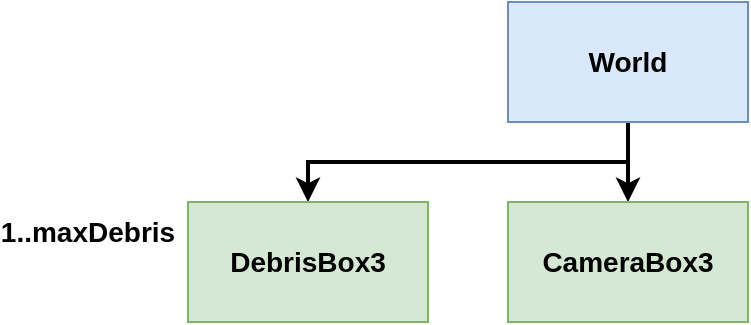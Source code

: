 <mxfile version="20.4.0" type="device"><diagram id="V2WrBcEyOV91JJS-WXBp" name="main"><mxGraphModel dx="1422" dy="794" grid="1" gridSize="10" guides="1" tooltips="1" connect="1" arrows="1" fold="1" page="1" pageScale="1" pageWidth="850" pageHeight="1100" math="0" shadow="0"><root><mxCell id="0"/><mxCell id="1" parent="0"/><mxCell id="Gxmm55bM9Qfzdm5c8Cyw-6" style="edgeStyle=orthogonalEdgeStyle;rounded=0;orthogonalLoop=1;jettySize=auto;html=1;exitX=0.5;exitY=1;exitDx=0;exitDy=0;entryX=0.5;entryY=0;entryDx=0;entryDy=0;fontSize=14;strokeWidth=2;" edge="1" parent="1" source="Gxmm55bM9Qfzdm5c8Cyw-1" target="Gxmm55bM9Qfzdm5c8Cyw-5"><mxGeometry relative="1" as="geometry"/></mxCell><mxCell id="Gxmm55bM9Qfzdm5c8Cyw-7" style="edgeStyle=orthogonalEdgeStyle;rounded=0;orthogonalLoop=1;jettySize=auto;html=1;exitX=0.5;exitY=1;exitDx=0;exitDy=0;entryX=0.5;entryY=0;entryDx=0;entryDy=0;strokeWidth=2;fontSize=14;" edge="1" parent="1" source="Gxmm55bM9Qfzdm5c8Cyw-1" target="Gxmm55bM9Qfzdm5c8Cyw-2"><mxGeometry relative="1" as="geometry"/></mxCell><mxCell id="Gxmm55bM9Qfzdm5c8Cyw-1" value="&lt;font style=&quot;font-size: 14px;&quot;&gt;&lt;b&gt;World&lt;/b&gt;&lt;/font&gt;" style="rounded=0;whiteSpace=wrap;html=1;fillColor=#dae8fc;strokeColor=#6c8ebf;" vertex="1" parent="1"><mxGeometry x="360" y="100" width="120" height="60" as="geometry"/></mxCell><mxCell id="Gxmm55bM9Qfzdm5c8Cyw-2" value="&lt;span style=&quot;font-size: 14px;&quot;&gt;&lt;b&gt;DebrisBox3&lt;/b&gt;&lt;/span&gt;" style="rounded=0;whiteSpace=wrap;html=1;fillColor=#d5e8d4;strokeColor=#82b366;" vertex="1" parent="1"><mxGeometry x="200" y="200" width="120" height="60" as="geometry"/></mxCell><mxCell id="Gxmm55bM9Qfzdm5c8Cyw-3" value="&lt;b&gt;1..maxDebris&lt;/b&gt;" style="text;html=1;strokeColor=none;fillColor=none;align=center;verticalAlign=middle;whiteSpace=wrap;rounded=0;fontSize=14;" vertex="1" parent="1"><mxGeometry x="120" y="200" width="60" height="30" as="geometry"/></mxCell><mxCell id="Gxmm55bM9Qfzdm5c8Cyw-5" value="&lt;span style=&quot;font-size: 14px;&quot;&gt;&lt;b&gt;CameraBox3&lt;/b&gt;&lt;/span&gt;" style="rounded=0;whiteSpace=wrap;html=1;fillColor=#d5e8d4;strokeColor=#82b366;" vertex="1" parent="1"><mxGeometry x="360" y="200" width="120" height="60" as="geometry"/></mxCell></root></mxGraphModel></diagram></mxfile>